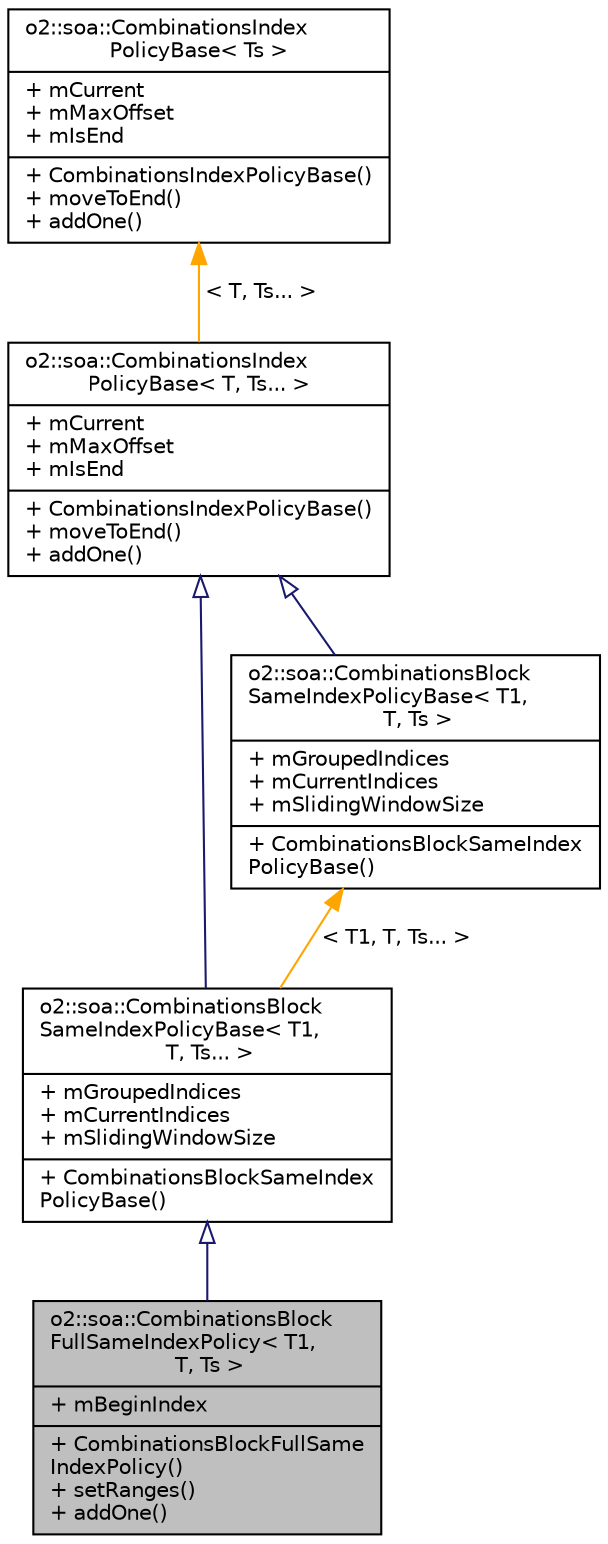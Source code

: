 digraph "o2::soa::CombinationsBlockFullSameIndexPolicy&lt; T1, T, Ts &gt;"
{
 // INTERACTIVE_SVG=YES
  bgcolor="transparent";
  edge [fontname="Helvetica",fontsize="10",labelfontname="Helvetica",labelfontsize="10"];
  node [fontname="Helvetica",fontsize="10",shape=record];
  Node0 [label="{o2::soa::CombinationsBlock\lFullSameIndexPolicy\< T1,\l T, Ts \>\n|+ mBeginIndex\l|+ CombinationsBlockFullSame\lIndexPolicy()\l+ setRanges()\l+ addOne()\l}",height=0.2,width=0.4,color="black", fillcolor="grey75", style="filled", fontcolor="black"];
  Node1 -> Node0 [dir="back",color="midnightblue",fontsize="10",style="solid",arrowtail="onormal",fontname="Helvetica"];
  Node1 [label="{o2::soa::CombinationsBlock\lSameIndexPolicyBase\< T1,\l T, Ts... \>\n|+ mGroupedIndices\l+ mCurrentIndices\l+ mSlidingWindowSize\l|+ CombinationsBlockSameIndex\lPolicyBase()\l}",height=0.2,width=0.4,color="black",URL="$d3/dc5/structo2_1_1soa_1_1CombinationsBlockSameIndexPolicyBase.html"];
  Node2 -> Node1 [dir="back",color="midnightblue",fontsize="10",style="solid",arrowtail="onormal",fontname="Helvetica"];
  Node2 [label="{o2::soa::CombinationsIndex\lPolicyBase\< T, Ts... \>\n|+ mCurrent\l+ mMaxOffset\l+ mIsEnd\l|+ CombinationsIndexPolicyBase()\l+ moveToEnd()\l+ addOne()\l}",height=0.2,width=0.4,color="black",URL="$de/dac/structo2_1_1soa_1_1CombinationsIndexPolicyBase.html"];
  Node3 -> Node2 [dir="back",color="orange",fontsize="10",style="solid",label=" \< T, Ts... \>" ,fontname="Helvetica"];
  Node3 [label="{o2::soa::CombinationsIndex\lPolicyBase\< Ts \>\n|+ mCurrent\l+ mMaxOffset\l+ mIsEnd\l|+ CombinationsIndexPolicyBase()\l+ moveToEnd()\l+ addOne()\l}",height=0.2,width=0.4,color="black",URL="$de/dac/structo2_1_1soa_1_1CombinationsIndexPolicyBase.html"];
  Node4 -> Node1 [dir="back",color="orange",fontsize="10",style="solid",label=" \< T1, T, Ts... \>" ,fontname="Helvetica"];
  Node4 [label="{o2::soa::CombinationsBlock\lSameIndexPolicyBase\< T1,\l T, Ts \>\n|+ mGroupedIndices\l+ mCurrentIndices\l+ mSlidingWindowSize\l|+ CombinationsBlockSameIndex\lPolicyBase()\l}",height=0.2,width=0.4,color="black",URL="$d3/dc5/structo2_1_1soa_1_1CombinationsBlockSameIndexPolicyBase.html"];
  Node2 -> Node4 [dir="back",color="midnightblue",fontsize="10",style="solid",arrowtail="onormal",fontname="Helvetica"];
}
